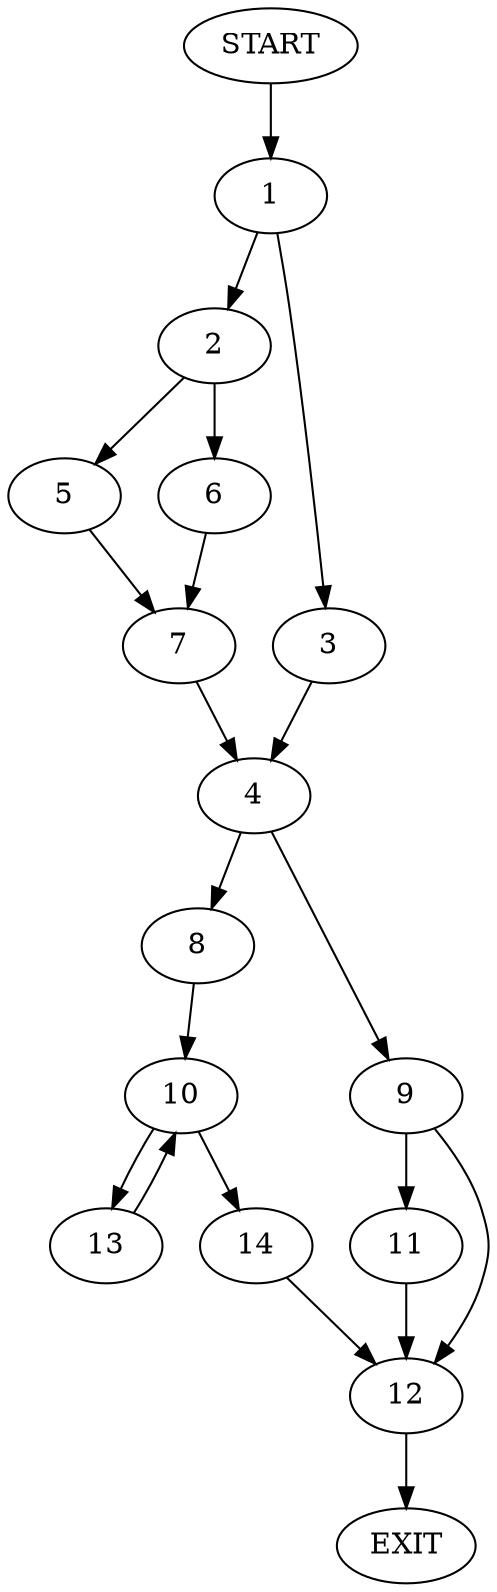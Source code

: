 digraph {
0 [label="START"]
15 [label="EXIT"]
0 -> 1
1 -> 2
1 -> 3
3 -> 4
2 -> 5
2 -> 6
6 -> 7
5 -> 7
7 -> 4
4 -> 8
4 -> 9
8 -> 10
9 -> 11
9 -> 12
10 -> 13
10 -> 14
13 -> 10
14 -> 12
12 -> 15
11 -> 12
}
